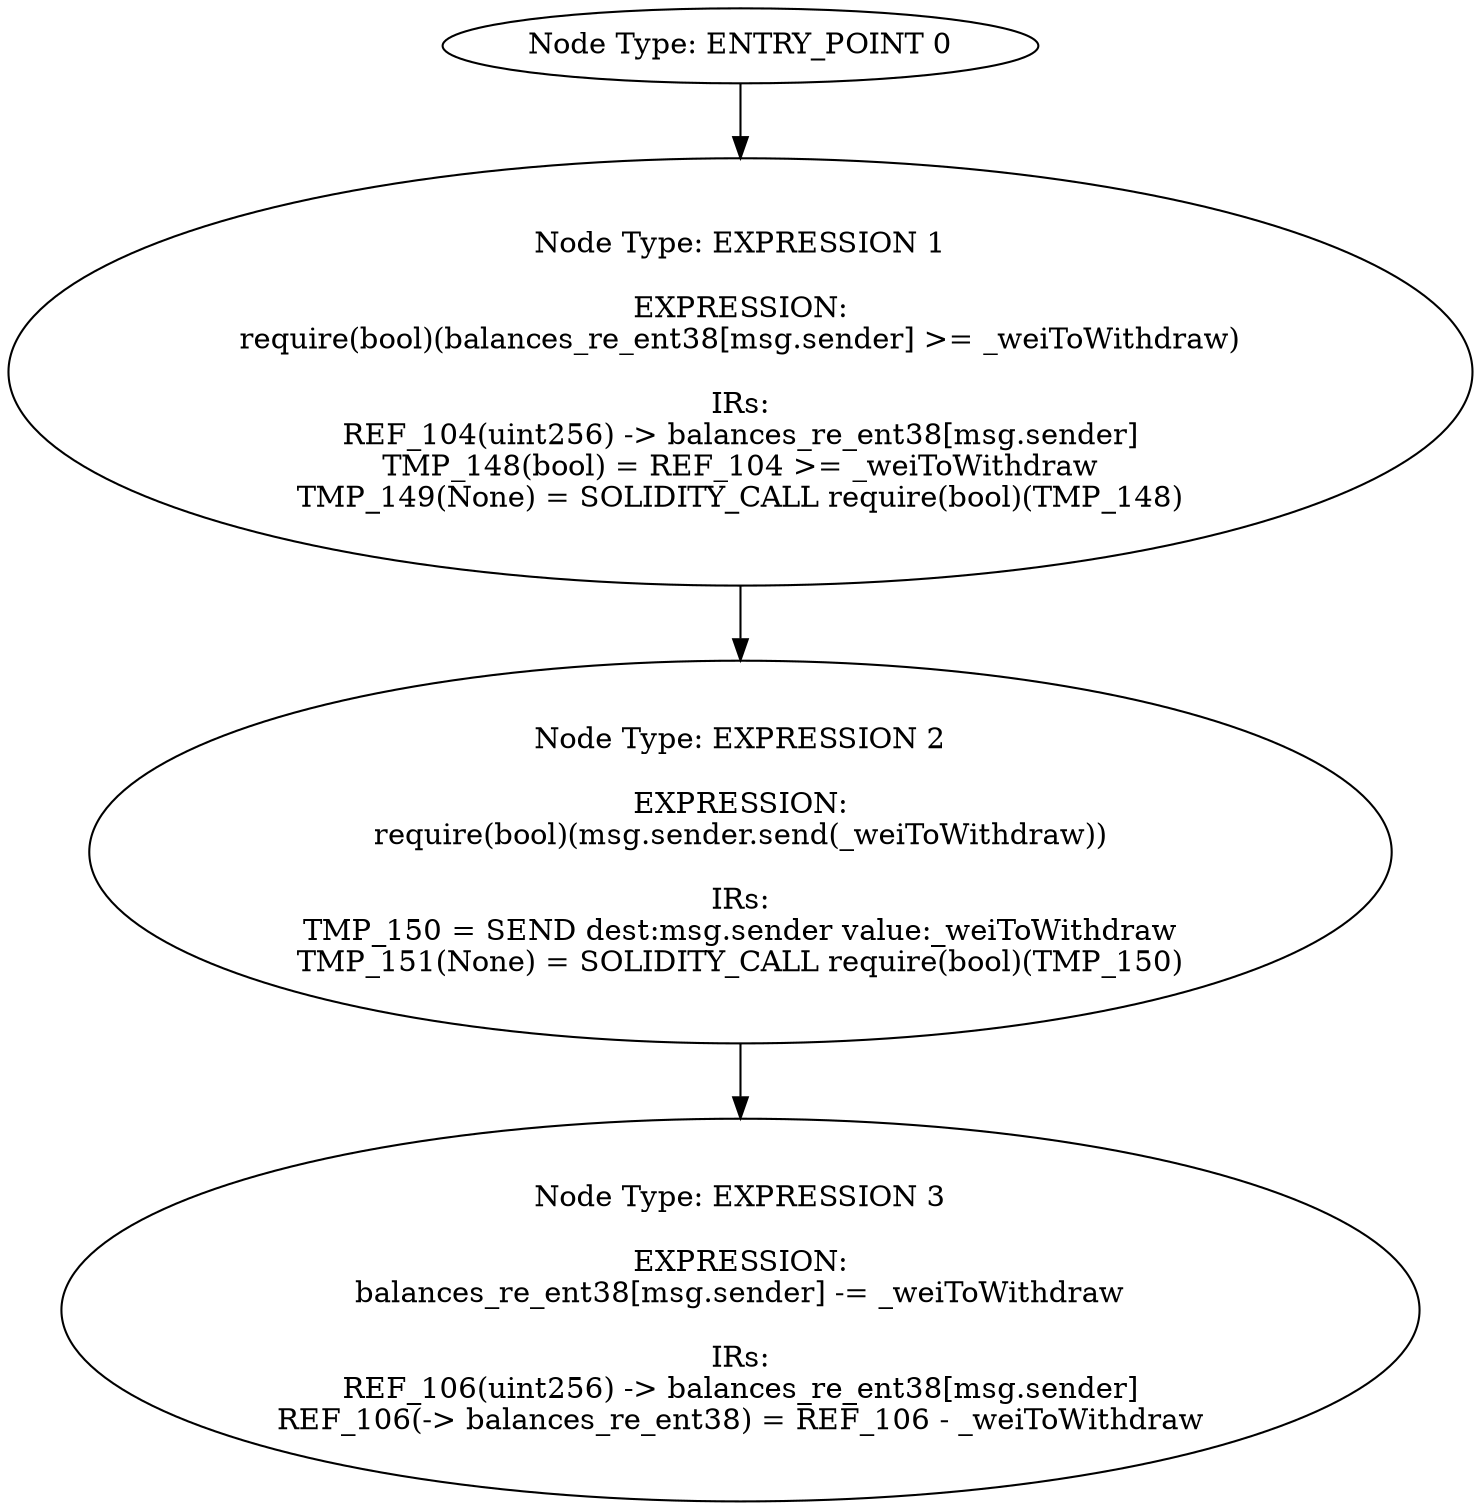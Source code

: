 digraph{
0[label="Node Type: ENTRY_POINT 0
"];
0->1;
1[label="Node Type: EXPRESSION 1

EXPRESSION:
require(bool)(balances_re_ent38[msg.sender] >= _weiToWithdraw)

IRs:
REF_104(uint256) -> balances_re_ent38[msg.sender]
TMP_148(bool) = REF_104 >= _weiToWithdraw
TMP_149(None) = SOLIDITY_CALL require(bool)(TMP_148)"];
1->2;
2[label="Node Type: EXPRESSION 2

EXPRESSION:
require(bool)(msg.sender.send(_weiToWithdraw))

IRs:
TMP_150 = SEND dest:msg.sender value:_weiToWithdraw
TMP_151(None) = SOLIDITY_CALL require(bool)(TMP_150)"];
2->3;
3[label="Node Type: EXPRESSION 3

EXPRESSION:
balances_re_ent38[msg.sender] -= _weiToWithdraw

IRs:
REF_106(uint256) -> balances_re_ent38[msg.sender]
REF_106(-> balances_re_ent38) = REF_106 - _weiToWithdraw"];
}
